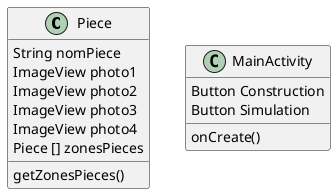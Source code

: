 @startuml
'https://plantuml.com/class-diagram

class Piece {
String nomPiece
ImageView photo1
ImageView photo2
ImageView photo3
ImageView photo4
Piece [] zonesPieces
getZonesPieces()
}
class MainActivity{
Button Construction
Button Simulation
onCreate()
}

@enduml